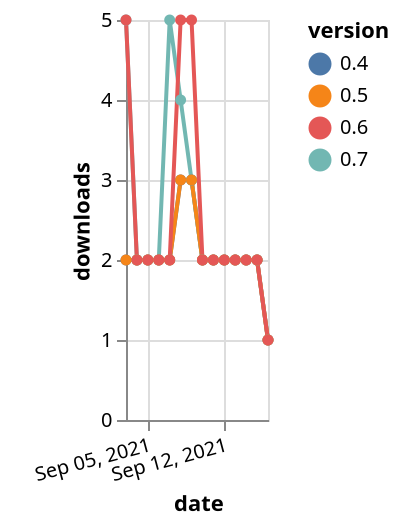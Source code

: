 {"$schema": "https://vega.github.io/schema/vega-lite/v5.json", "description": "A simple bar chart with embedded data.", "data": {"values": [{"date": "2021-09-03", "total": 812, "delta": 2, "version": "0.4"}, {"date": "2021-09-04", "total": 814, "delta": 2, "version": "0.4"}, {"date": "2021-09-05", "total": 816, "delta": 2, "version": "0.4"}, {"date": "2021-09-06", "total": 818, "delta": 2, "version": "0.4"}, {"date": "2021-09-07", "total": 820, "delta": 2, "version": "0.4"}, {"date": "2021-09-08", "total": 823, "delta": 3, "version": "0.4"}, {"date": "2021-09-09", "total": 826, "delta": 3, "version": "0.4"}, {"date": "2021-09-10", "total": 828, "delta": 2, "version": "0.4"}, {"date": "2021-09-11", "total": 830, "delta": 2, "version": "0.4"}, {"date": "2021-09-12", "total": 832, "delta": 2, "version": "0.4"}, {"date": "2021-09-13", "total": 834, "delta": 2, "version": "0.4"}, {"date": "2021-09-14", "total": 836, "delta": 2, "version": "0.4"}, {"date": "2021-09-15", "total": 838, "delta": 2, "version": "0.4"}, {"date": "2021-09-16", "total": 839, "delta": 1, "version": "0.4"}, {"date": "2021-09-03", "total": 48, "delta": 5, "version": "0.7"}, {"date": "2021-09-04", "total": 50, "delta": 2, "version": "0.7"}, {"date": "2021-09-05", "total": 52, "delta": 2, "version": "0.7"}, {"date": "2021-09-06", "total": 54, "delta": 2, "version": "0.7"}, {"date": "2021-09-07", "total": 59, "delta": 5, "version": "0.7"}, {"date": "2021-09-08", "total": 63, "delta": 4, "version": "0.7"}, {"date": "2021-09-09", "total": 66, "delta": 3, "version": "0.7"}, {"date": "2021-09-10", "total": 68, "delta": 2, "version": "0.7"}, {"date": "2021-09-11", "total": 70, "delta": 2, "version": "0.7"}, {"date": "2021-09-12", "total": 72, "delta": 2, "version": "0.7"}, {"date": "2021-09-13", "total": 74, "delta": 2, "version": "0.7"}, {"date": "2021-09-14", "total": 76, "delta": 2, "version": "0.7"}, {"date": "2021-09-15", "total": 78, "delta": 2, "version": "0.7"}, {"date": "2021-09-16", "total": 79, "delta": 1, "version": "0.7"}, {"date": "2021-09-03", "total": 659, "delta": 2, "version": "0.5"}, {"date": "2021-09-04", "total": 661, "delta": 2, "version": "0.5"}, {"date": "2021-09-05", "total": 663, "delta": 2, "version": "0.5"}, {"date": "2021-09-06", "total": 665, "delta": 2, "version": "0.5"}, {"date": "2021-09-07", "total": 667, "delta": 2, "version": "0.5"}, {"date": "2021-09-08", "total": 670, "delta": 3, "version": "0.5"}, {"date": "2021-09-09", "total": 673, "delta": 3, "version": "0.5"}, {"date": "2021-09-10", "total": 675, "delta": 2, "version": "0.5"}, {"date": "2021-09-11", "total": 677, "delta": 2, "version": "0.5"}, {"date": "2021-09-12", "total": 679, "delta": 2, "version": "0.5"}, {"date": "2021-09-13", "total": 681, "delta": 2, "version": "0.5"}, {"date": "2021-09-14", "total": 683, "delta": 2, "version": "0.5"}, {"date": "2021-09-15", "total": 685, "delta": 2, "version": "0.5"}, {"date": "2021-09-16", "total": 686, "delta": 1, "version": "0.5"}, {"date": "2021-09-03", "total": 591, "delta": 5, "version": "0.6"}, {"date": "2021-09-04", "total": 593, "delta": 2, "version": "0.6"}, {"date": "2021-09-05", "total": 595, "delta": 2, "version": "0.6"}, {"date": "2021-09-06", "total": 597, "delta": 2, "version": "0.6"}, {"date": "2021-09-07", "total": 599, "delta": 2, "version": "0.6"}, {"date": "2021-09-08", "total": 604, "delta": 5, "version": "0.6"}, {"date": "2021-09-09", "total": 609, "delta": 5, "version": "0.6"}, {"date": "2021-09-10", "total": 611, "delta": 2, "version": "0.6"}, {"date": "2021-09-11", "total": 613, "delta": 2, "version": "0.6"}, {"date": "2021-09-12", "total": 615, "delta": 2, "version": "0.6"}, {"date": "2021-09-13", "total": 617, "delta": 2, "version": "0.6"}, {"date": "2021-09-14", "total": 619, "delta": 2, "version": "0.6"}, {"date": "2021-09-15", "total": 621, "delta": 2, "version": "0.6"}, {"date": "2021-09-16", "total": 622, "delta": 1, "version": "0.6"}]}, "width": "container", "mark": {"type": "line", "point": {"filled": true}}, "encoding": {"x": {"field": "date", "type": "temporal", "timeUnit": "yearmonthdate", "title": "date", "axis": {"labelAngle": -15}}, "y": {"field": "delta", "type": "quantitative", "title": "downloads"}, "color": {"field": "version", "type": "nominal"}, "tooltip": {"field": "delta"}}}